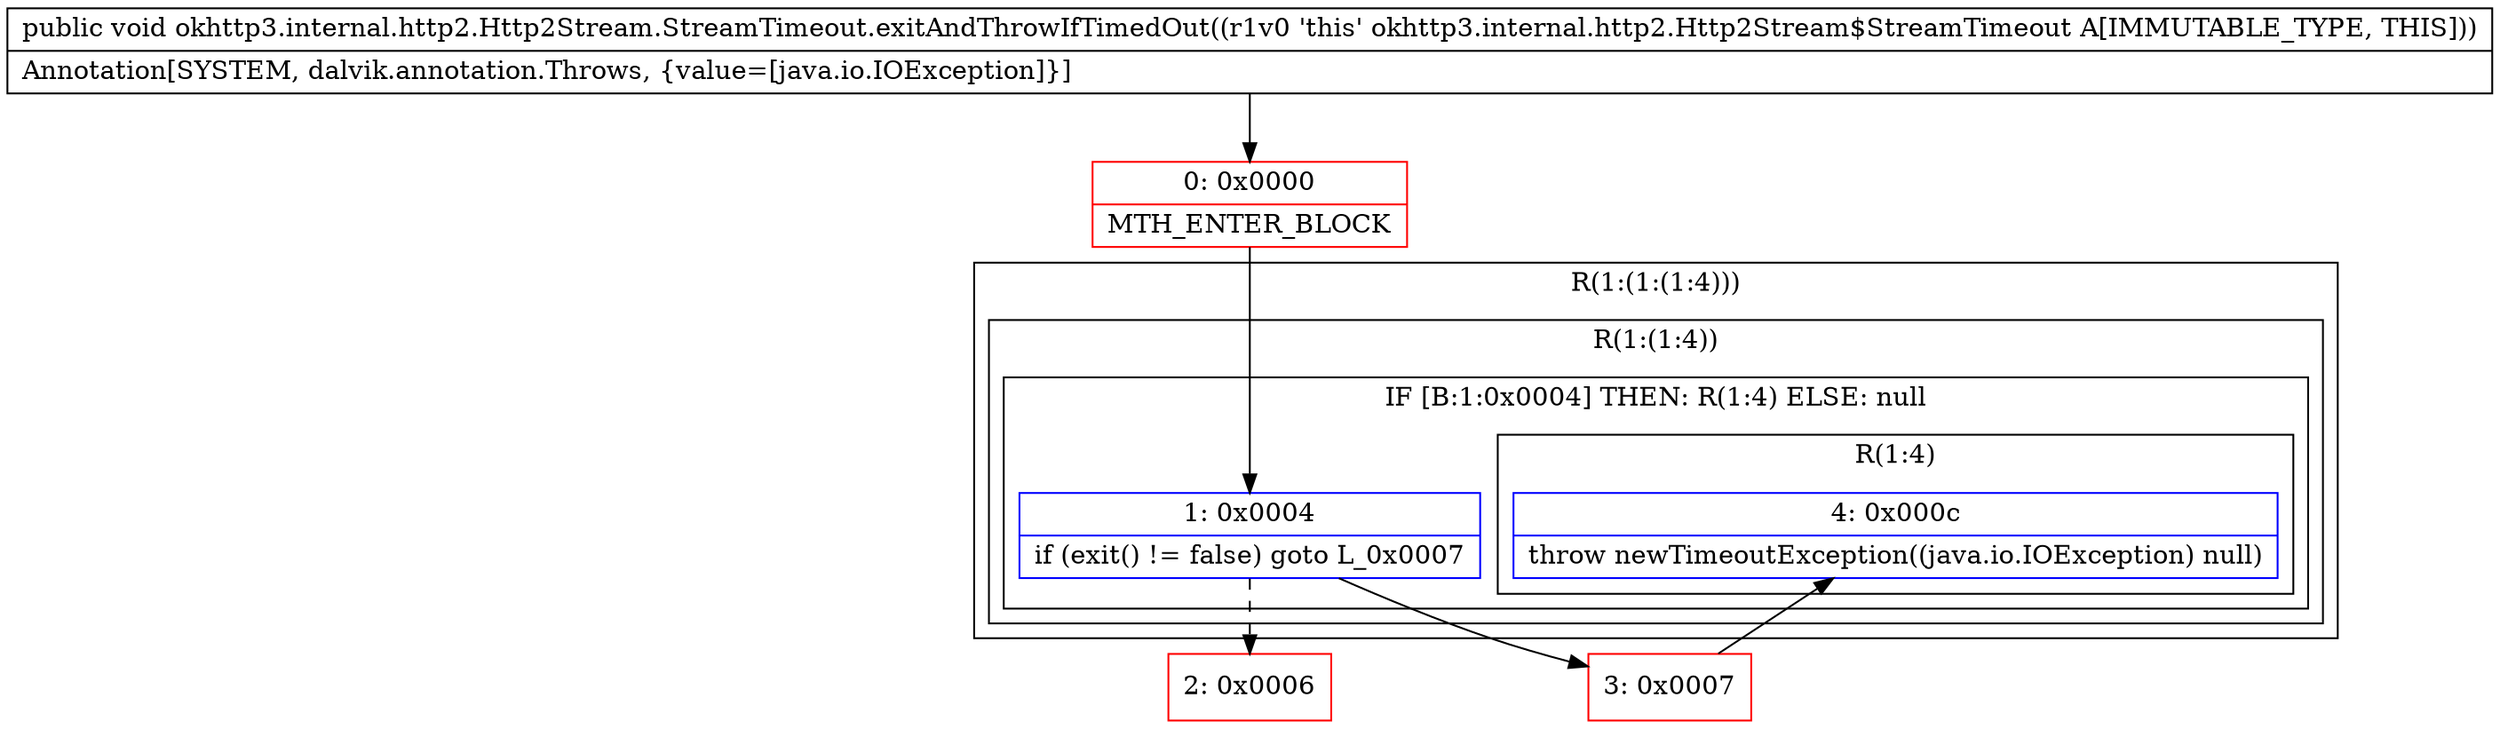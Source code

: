 digraph "CFG forokhttp3.internal.http2.Http2Stream.StreamTimeout.exitAndThrowIfTimedOut()V" {
subgraph cluster_Region_781397293 {
label = "R(1:(1:(1:4)))";
node [shape=record,color=blue];
subgraph cluster_Region_2123146870 {
label = "R(1:(1:4))";
node [shape=record,color=blue];
subgraph cluster_IfRegion_1506700195 {
label = "IF [B:1:0x0004] THEN: R(1:4) ELSE: null";
node [shape=record,color=blue];
Node_1 [shape=record,label="{1\:\ 0x0004|if (exit() != false) goto L_0x0007\l}"];
subgraph cluster_Region_200764822 {
label = "R(1:4)";
node [shape=record,color=blue];
Node_4 [shape=record,label="{4\:\ 0x000c|throw newTimeoutException((java.io.IOException) null)\l}"];
}
}
}
}
Node_0 [shape=record,color=red,label="{0\:\ 0x0000|MTH_ENTER_BLOCK\l}"];
Node_2 [shape=record,color=red,label="{2\:\ 0x0006}"];
Node_3 [shape=record,color=red,label="{3\:\ 0x0007}"];
MethodNode[shape=record,label="{public void okhttp3.internal.http2.Http2Stream.StreamTimeout.exitAndThrowIfTimedOut((r1v0 'this' okhttp3.internal.http2.Http2Stream$StreamTimeout A[IMMUTABLE_TYPE, THIS]))  | Annotation[SYSTEM, dalvik.annotation.Throws, \{value=[java.io.IOException]\}]\l}"];
MethodNode -> Node_0;
Node_1 -> Node_2[style=dashed];
Node_1 -> Node_3;
Node_0 -> Node_1;
Node_3 -> Node_4;
}

